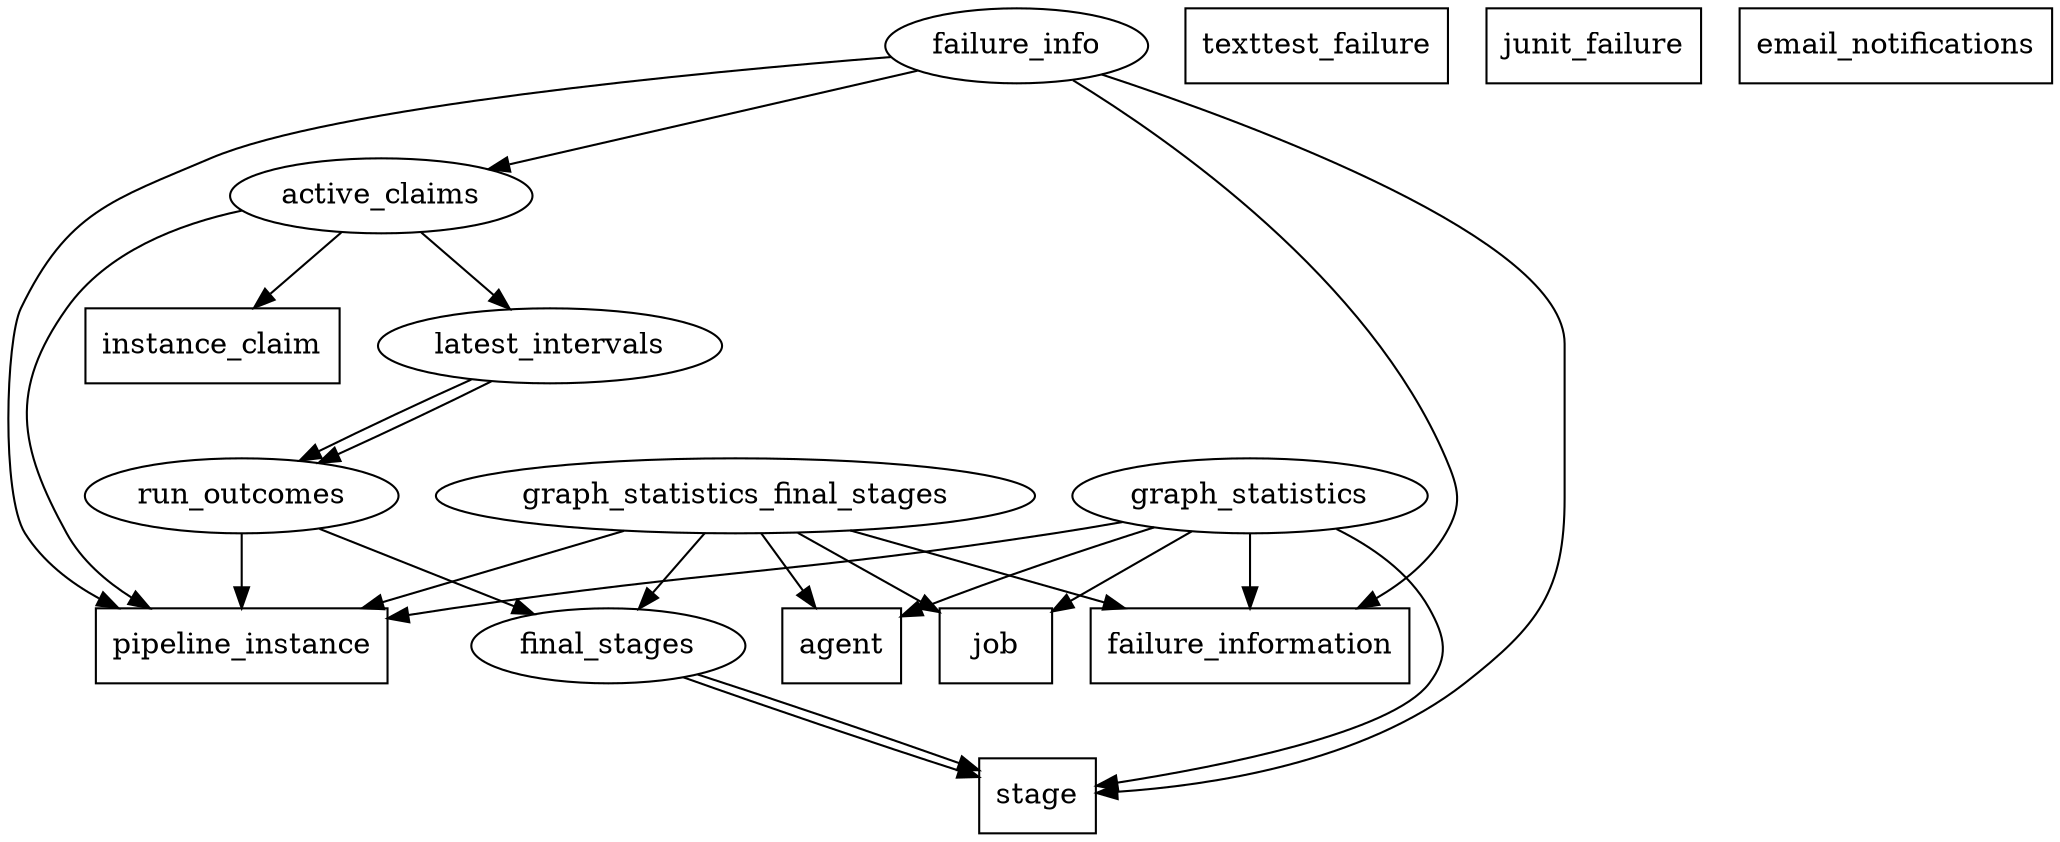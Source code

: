 digraph G {

node [shape=box];  pipeline_instance; stage; job; agent; texttest_failure; failure_information; junit_failure; instance_claim; email_notifications;

node [shape=oval];

final_stages -> stage;
final_stages -> stage;

run_outcomes -> pipeline_instance;
run_outcomes -> final_stages;

latest_intervals -> run_outcomes;
latest_intervals -> run_outcomes;

active_claims -> instance_claim;
active_claims -> latest_intervals;
active_claims -> pipeline_instance;

failure_info -> pipeline_instance;
failure_info -> stage;
failure_info -> failure_information;
failure_info -> active_claims;

graph_statistics -> pipeline_instance;
graph_statistics -> stage;
graph_statistics -> job;
graph_statistics -> agent;
graph_statistics -> failure_information;

graph_statistics_final_stages -> pipeline_instance;
graph_statistics_final_stages -> final_stages;
graph_statistics_final_stages -> job;
graph_statistics_final_stages -> agent;
graph_statistics_final_stages -> failure_information;

}
